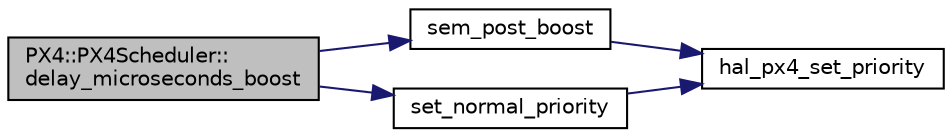 digraph "PX4::PX4Scheduler::delay_microseconds_boost"
{
 // INTERACTIVE_SVG=YES
  edge [fontname="Helvetica",fontsize="10",labelfontname="Helvetica",labelfontsize="10"];
  node [fontname="Helvetica",fontsize="10",shape=record];
  rankdir="LR";
  Node1 [label="PX4::PX4Scheduler::\ldelay_microseconds_boost",height=0.2,width=0.4,color="black", fillcolor="grey75", style="filled" fontcolor="black"];
  Node1 -> Node2 [color="midnightblue",fontsize="10",style="solid",fontname="Helvetica"];
  Node2 [label="sem_post_boost",height=0.2,width=0.4,color="black", fillcolor="white", style="filled",URL="$AP__HAL__PX4_2Scheduler_8cpp.html#a89d08a7ad0653f3222b479fe73d3399a"];
  Node2 -> Node3 [color="midnightblue",fontsize="10",style="solid",fontname="Helvetica"];
  Node3 [label="hal_px4_set_priority",height=0.2,width=0.4,color="black", fillcolor="white", style="filled",URL="$HAL__PX4__Class_8cpp.html#a010ca86746de255a9ca02a1adcc8988f"];
  Node1 -> Node4 [color="midnightblue",fontsize="10",style="solid",fontname="Helvetica"];
  Node4 [label="set_normal_priority",height=0.2,width=0.4,color="black", fillcolor="white", style="filled",URL="$AP__HAL__PX4_2Scheduler_8cpp.html#a0b35fd667b5bbd34d3588f2c4105c8d9"];
  Node4 -> Node3 [color="midnightblue",fontsize="10",style="solid",fontname="Helvetica"];
}
